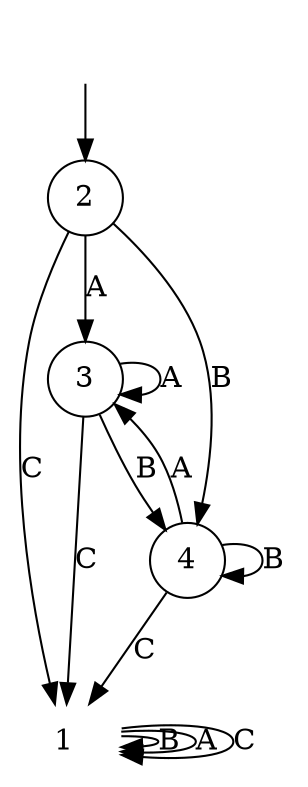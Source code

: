 digraph nfa {
	Start [label="" shape=none]
	1 [label=1 shape=plaintext]
	2 [label=2 shape=circle]
	3 [label=3 shape=circle]
	4 [label=4 shape=circle]
	Start -> 2
	1 -> 1 [label=B]
	1 -> 1 [label=A]
	1 -> 1 [label=C]
	2 -> 3 [label=A]
	2 -> 4 [label=B]
	2 -> 1 [label=C]
	3 -> 3 [label=A]
	3 -> 4 [label=B]
	3 -> 1 [label=C]
	4 -> 3 [label=A]
	4 -> 4 [label=B]
	4 -> 1 [label=C]
}
